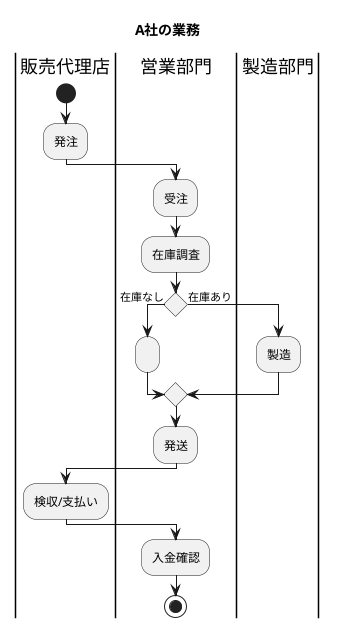 @startuml アクティビティ図
title A社の業務
|販売代理店|
|販売代理店|
|営業部門|
|営業部門|
|製造部門|
|製造部門|

|販売代理店|
start 
  :発注;
|販売代理店|

|営業部門|
:受注;
:在庫調査;
if () then (在庫なし)
 |営業部門|
 :;
 |営業部門|
else (在庫あり)
 |製造部門|
 :製造;
 |製造部門|
endif 
|営業部門|
:発送;
|販売代理店|
:検収/支払い;
|営業部門|
:入金確認;
stop





@enduml